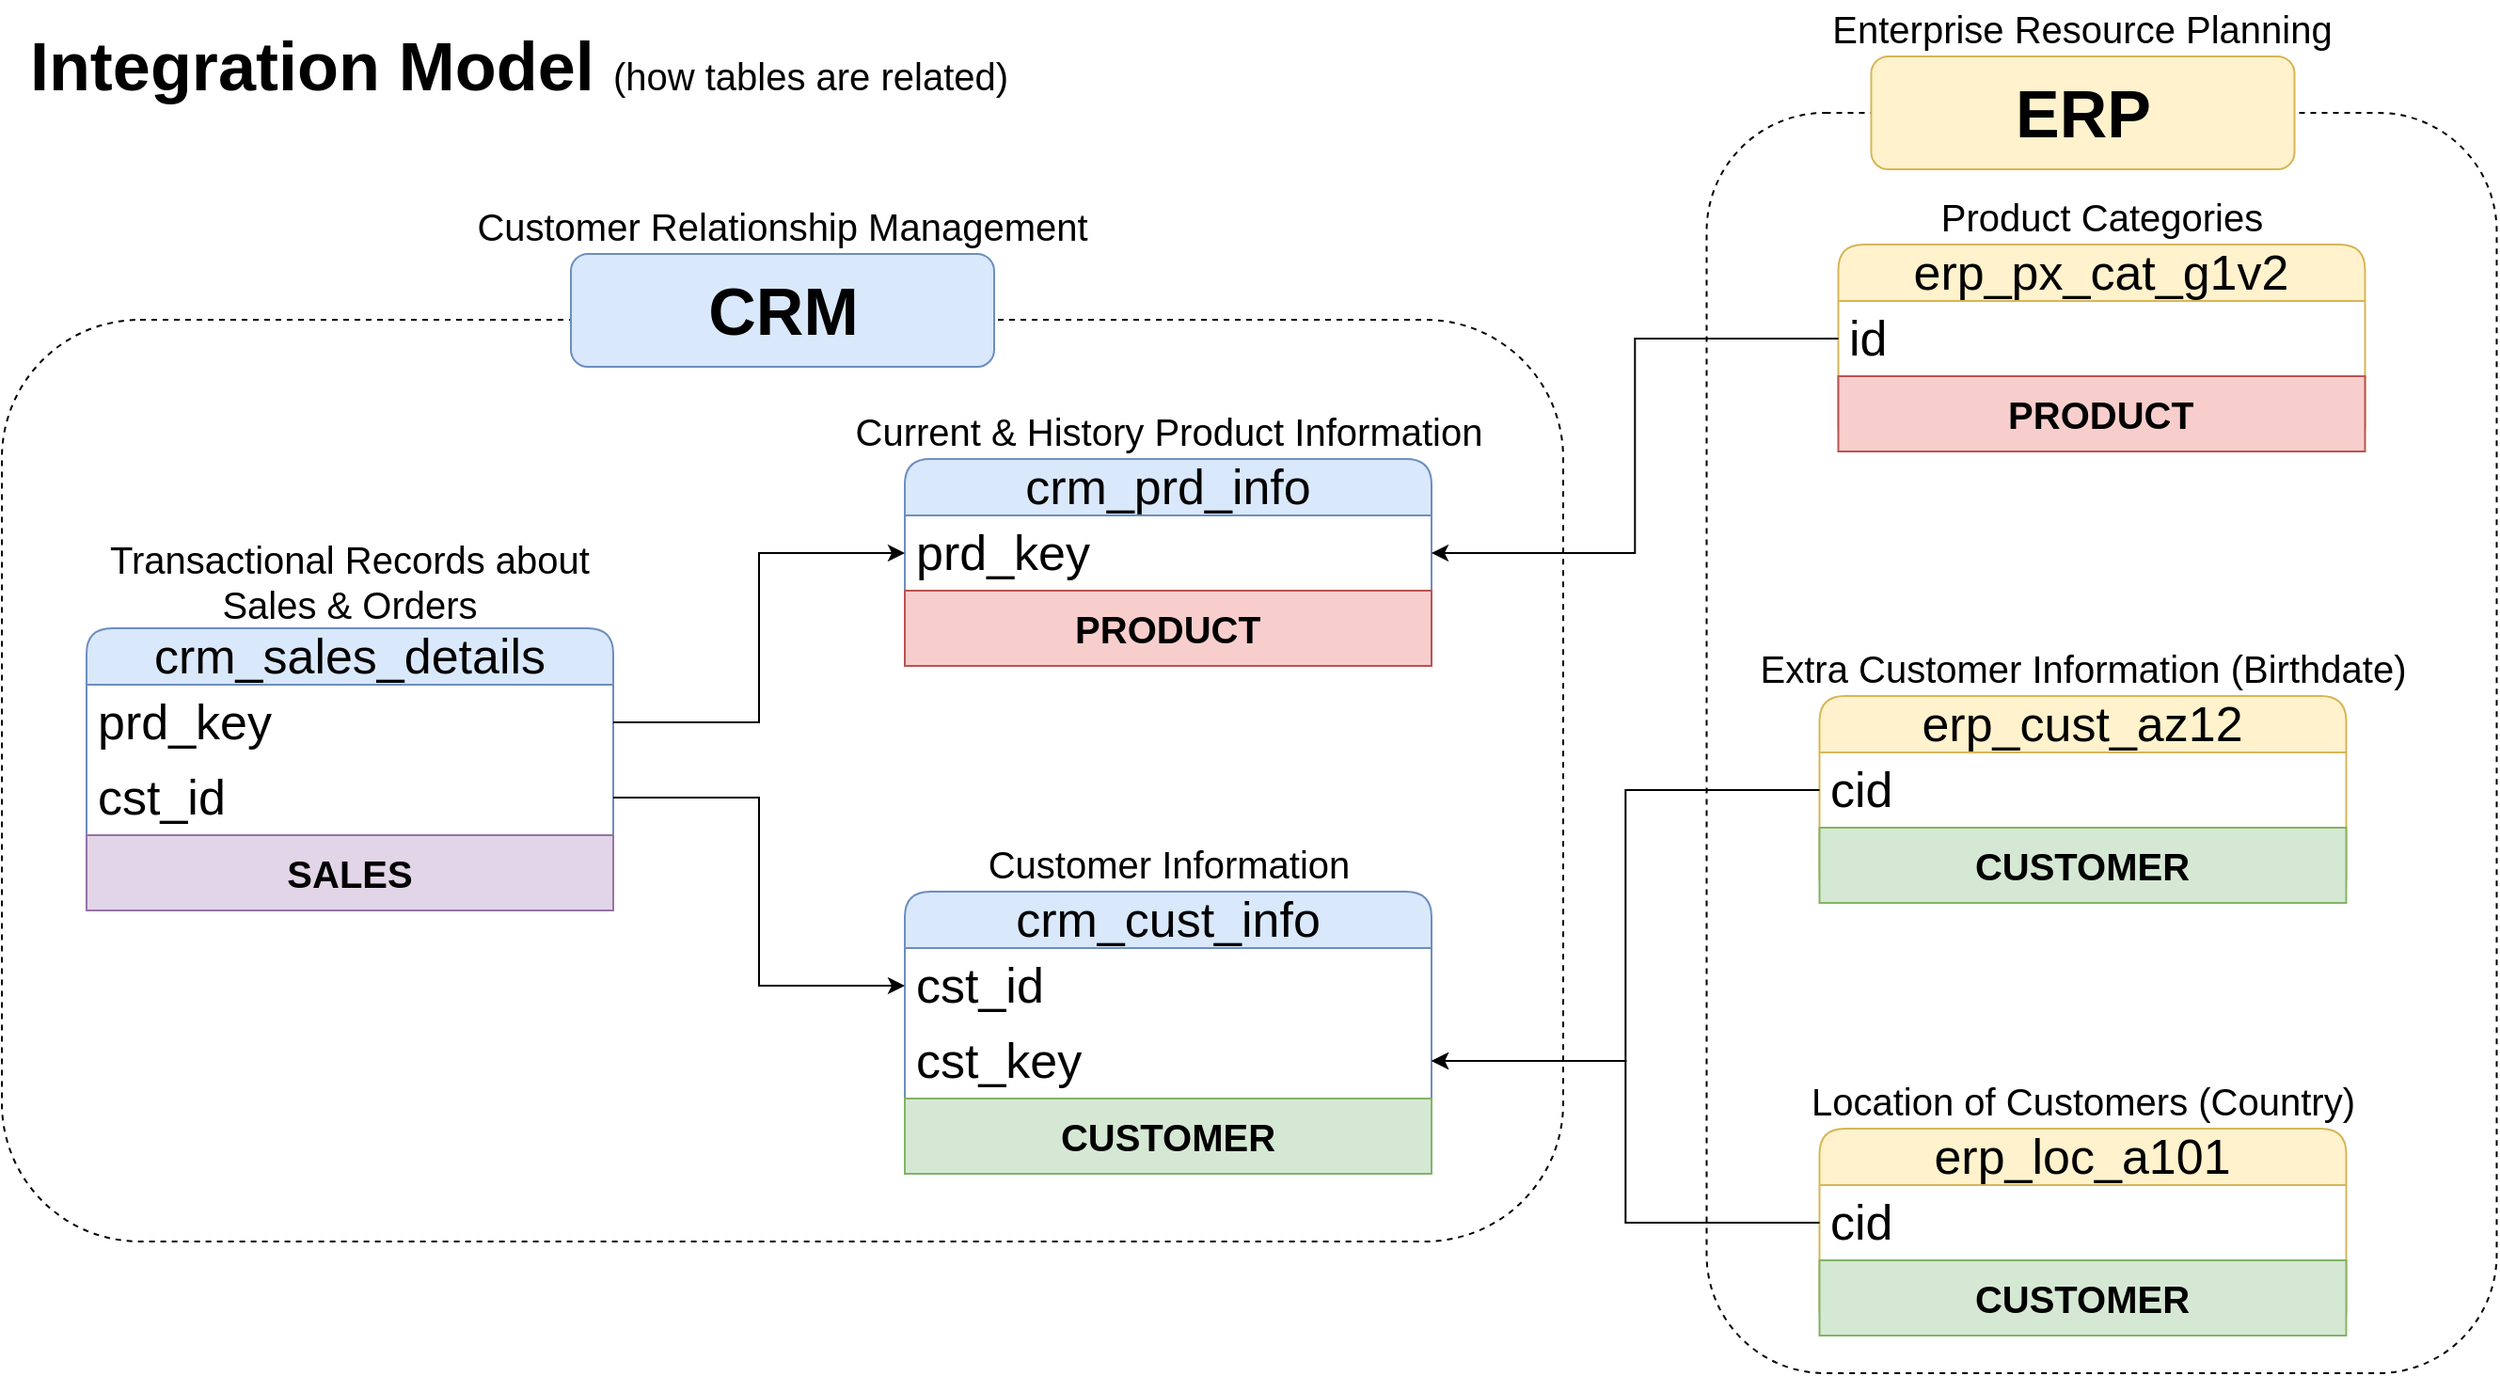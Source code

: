 <mxfile version="28.0.4">
  <diagram name="Page-1" id="xUysfxyFGKbwQ11YWalQ">
    <mxGraphModel dx="1342" dy="826" grid="1" gridSize="10" guides="1" tooltips="1" connect="1" arrows="1" fold="1" page="1" pageScale="1" pageWidth="1169" pageHeight="827" math="0" shadow="0">
      <root>
        <mxCell id="0" />
        <mxCell id="1" parent="0" />
        <mxCell id="xbdcRxwvtWpQdBdmK2A9-51" value="" style="rounded=1;whiteSpace=wrap;html=1;fillColor=none;dashed=1;" parent="1" vertex="1">
          <mxGeometry x="70" y="170" width="830" height="490" as="geometry" />
        </mxCell>
        <mxCell id="xbdcRxwvtWpQdBdmK2A9-1" value="&lt;b&gt;&lt;font style=&quot;font-size: 36px;&quot;&gt;Integration Model &lt;/font&gt;&lt;/b&gt;&lt;font style=&quot;font-size: 20px;&quot;&gt;(how tables are related)&lt;/font&gt;" style="text;html=1;align=center;verticalAlign=middle;whiteSpace=wrap;rounded=0;" parent="1" vertex="1">
          <mxGeometry x="70" y="20" width="550" height="30" as="geometry" />
        </mxCell>
        <mxCell id="xbdcRxwvtWpQdBdmK2A9-10" value="crm_sales_details" style="swimlane;fontStyle=0;childLayout=stackLayout;horizontal=1;startSize=30;horizontalStack=0;resizeParent=1;resizeParentMax=0;resizeLast=0;collapsible=1;marginBottom=0;whiteSpace=wrap;html=1;rounded=1;fillColor=#dae8fc;strokeColor=#6c8ebf;fontSize=26;" parent="1" vertex="1">
          <mxGeometry x="115.0" y="334" width="280" height="150" as="geometry" />
        </mxCell>
        <mxCell id="xbdcRxwvtWpQdBdmK2A9-11" value="prd_key" style="text;strokeColor=none;fillColor=none;align=left;verticalAlign=middle;spacingLeft=4;spacingRight=4;overflow=hidden;points=[[0,0.5],[1,0.5]];portConstraint=eastwest;rotatable=0;whiteSpace=wrap;html=1;fontSize=26;" parent="xbdcRxwvtWpQdBdmK2A9-10" vertex="1">
          <mxGeometry y="30" width="280" height="40" as="geometry" />
        </mxCell>
        <mxCell id="xbdcRxwvtWpQdBdmK2A9-20" value="cst_id" style="text;strokeColor=none;fillColor=none;align=left;verticalAlign=middle;spacingLeft=4;spacingRight=4;overflow=hidden;points=[[0,0.5],[1,0.5]];portConstraint=eastwest;rotatable=0;whiteSpace=wrap;html=1;fontSize=26;" parent="xbdcRxwvtWpQdBdmK2A9-10" vertex="1">
          <mxGeometry y="70" width="280" height="40" as="geometry" />
        </mxCell>
        <mxCell id="UM69TYLe5IS-RCDL1gKF-7" value="&lt;span style=&quot;font-size: 20px;&quot;&gt;&lt;b&gt;SALES&lt;/b&gt;&lt;/span&gt;" style="text;html=1;strokeColor=#9673a6;fillColor=#e1d5e7;align=center;verticalAlign=middle;whiteSpace=wrap;overflow=hidden;" parent="xbdcRxwvtWpQdBdmK2A9-10" vertex="1">
          <mxGeometry y="110" width="280" height="40" as="geometry" />
        </mxCell>
        <mxCell id="xbdcRxwvtWpQdBdmK2A9-12" value="&lt;font style=&quot;font-size: 20px;&quot;&gt;Transactional Records about Sales &amp;amp; Orders&lt;/font&gt;" style="text;html=1;align=center;verticalAlign=middle;whiteSpace=wrap;rounded=0;" parent="1" vertex="1">
          <mxGeometry x="110" y="294" width="290" height="30" as="geometry" />
        </mxCell>
        <mxCell id="xbdcRxwvtWpQdBdmK2A9-27" value="&lt;font style=&quot;font-size: 20px;&quot;&gt;Customer Information&lt;/font&gt;" style="text;html=1;align=center;verticalAlign=middle;whiteSpace=wrap;rounded=0;" parent="1" vertex="1">
          <mxGeometry x="582.5" y="444" width="215" height="30" as="geometry" />
        </mxCell>
        <mxCell id="xbdcRxwvtWpQdBdmK2A9-28" value="crm_cust_info" style="swimlane;fontStyle=0;childLayout=stackLayout;horizontal=1;startSize=30;horizontalStack=0;resizeParent=1;resizeParentMax=0;resizeLast=0;collapsible=1;marginBottom=0;whiteSpace=wrap;html=1;rounded=1;fillColor=#dae8fc;strokeColor=#6c8ebf;fontSize=26;" parent="1" vertex="1">
          <mxGeometry x="550" y="474" width="280" height="150" as="geometry" />
        </mxCell>
        <mxCell id="xbdcRxwvtWpQdBdmK2A9-29" value="cst_id" style="text;strokeColor=none;fillColor=none;align=left;verticalAlign=middle;spacingLeft=4;spacingRight=4;overflow=hidden;points=[[0,0.5],[1,0.5]];portConstraint=eastwest;rotatable=0;whiteSpace=wrap;html=1;fontSize=26;" parent="xbdcRxwvtWpQdBdmK2A9-28" vertex="1">
          <mxGeometry y="30" width="280" height="40" as="geometry" />
        </mxCell>
        <mxCell id="xbdcRxwvtWpQdBdmK2A9-38" value="cst_key" style="text;strokeColor=none;fillColor=none;align=left;verticalAlign=middle;spacingLeft=4;spacingRight=4;overflow=hidden;points=[[0,0.5],[1,0.5]];portConstraint=eastwest;rotatable=0;whiteSpace=wrap;html=1;fontSize=26;" parent="xbdcRxwvtWpQdBdmK2A9-28" vertex="1">
          <mxGeometry y="70" width="280" height="40" as="geometry" />
        </mxCell>
        <mxCell id="UM69TYLe5IS-RCDL1gKF-4" value="&lt;span style=&quot;font-size: 20px;&quot;&gt;&lt;b&gt;CUSTOMER&lt;/b&gt;&lt;/span&gt;" style="text;html=1;strokeColor=#82b366;fillColor=#d5e8d4;align=center;verticalAlign=middle;whiteSpace=wrap;overflow=hidden;" parent="xbdcRxwvtWpQdBdmK2A9-28" vertex="1">
          <mxGeometry y="110" width="280" height="40" as="geometry" />
        </mxCell>
        <mxCell id="xbdcRxwvtWpQdBdmK2A9-30" value="&lt;font style=&quot;font-size: 20px;&quot;&gt;Current &amp;amp; History Product Information&lt;/font&gt;" style="text;html=1;align=center;verticalAlign=middle;whiteSpace=wrap;rounded=0;" parent="1" vertex="1">
          <mxGeometry x="513.75" y="214" width="352.5" height="30" as="geometry" />
        </mxCell>
        <mxCell id="xbdcRxwvtWpQdBdmK2A9-31" value="crm_prd_info" style="swimlane;fontStyle=0;childLayout=stackLayout;horizontal=1;startSize=30;horizontalStack=0;resizeParent=1;resizeParentMax=0;resizeLast=0;collapsible=1;marginBottom=0;whiteSpace=wrap;html=1;rounded=1;fillColor=#dae8fc;strokeColor=#6c8ebf;fontSize=26;" parent="1" vertex="1">
          <mxGeometry x="550" y="244" width="280" height="110" as="geometry" />
        </mxCell>
        <mxCell id="xbdcRxwvtWpQdBdmK2A9-32" value="prd_key" style="text;strokeColor=none;fillColor=none;align=left;verticalAlign=middle;spacingLeft=4;spacingRight=4;overflow=hidden;points=[[0,0.5],[1,0.5]];portConstraint=eastwest;rotatable=0;whiteSpace=wrap;html=1;fontSize=26;" parent="xbdcRxwvtWpQdBdmK2A9-31" vertex="1">
          <mxGeometry y="30" width="280" height="40" as="geometry" />
        </mxCell>
        <mxCell id="UM69TYLe5IS-RCDL1gKF-1" value="&lt;font style=&quot;font-size: 20px;&quot;&gt;&lt;b&gt;PRODUCT&lt;/b&gt;&lt;/font&gt;" style="text;html=1;strokeColor=#b85450;fillColor=#f8cecc;align=center;verticalAlign=middle;whiteSpace=wrap;overflow=hidden;" parent="xbdcRxwvtWpQdBdmK2A9-31" vertex="1">
          <mxGeometry y="70" width="280" height="40" as="geometry" />
        </mxCell>
        <mxCell id="xbdcRxwvtWpQdBdmK2A9-33" style="edgeStyle=orthogonalEdgeStyle;rounded=0;orthogonalLoop=1;jettySize=auto;html=1;entryX=0;entryY=0.5;entryDx=0;entryDy=0;" parent="1" source="xbdcRxwvtWpQdBdmK2A9-11" target="xbdcRxwvtWpQdBdmK2A9-32" edge="1">
          <mxGeometry relative="1" as="geometry" />
        </mxCell>
        <mxCell id="xbdcRxwvtWpQdBdmK2A9-54" value="" style="rounded=1;whiteSpace=wrap;html=1;fillColor=none;dashed=1;" parent="1" vertex="1">
          <mxGeometry x="976.25" y="60" width="420" height="670" as="geometry" />
        </mxCell>
        <mxCell id="xbdcRxwvtWpQdBdmK2A9-34" style="edgeStyle=orthogonalEdgeStyle;rounded=0;orthogonalLoop=1;jettySize=auto;html=1;entryX=0;entryY=0.5;entryDx=0;entryDy=0;" parent="1" source="xbdcRxwvtWpQdBdmK2A9-20" target="xbdcRxwvtWpQdBdmK2A9-29" edge="1">
          <mxGeometry relative="1" as="geometry" />
        </mxCell>
        <mxCell id="xbdcRxwvtWpQdBdmK2A9-35" value="&lt;font style=&quot;font-size: 20px;&quot;&gt;Extra Customer Information (Birthdate)&lt;/font&gt;" style="text;html=1;align=center;verticalAlign=middle;whiteSpace=wrap;rounded=0;" parent="1" vertex="1">
          <mxGeometry x="1000" y="340" width="352.5" height="30" as="geometry" />
        </mxCell>
        <mxCell id="xbdcRxwvtWpQdBdmK2A9-36" value="erp_cust_az12" style="swimlane;fontStyle=0;childLayout=stackLayout;horizontal=1;startSize=30;horizontalStack=0;resizeParent=1;resizeParentMax=0;resizeLast=0;collapsible=1;marginBottom=0;whiteSpace=wrap;html=1;rounded=1;fillColor=#fff2cc;strokeColor=#d6b656;fontSize=26;" parent="1" vertex="1">
          <mxGeometry x="1036.25" y="370" width="280" height="110" as="geometry" />
        </mxCell>
        <mxCell id="xbdcRxwvtWpQdBdmK2A9-37" value="cid" style="text;strokeColor=none;fillColor=none;align=left;verticalAlign=middle;spacingLeft=4;spacingRight=4;overflow=hidden;points=[[0,0.5],[1,0.5]];portConstraint=eastwest;rotatable=0;whiteSpace=wrap;html=1;fontSize=26;" parent="xbdcRxwvtWpQdBdmK2A9-36" vertex="1">
          <mxGeometry y="30" width="280" height="40" as="geometry" />
        </mxCell>
        <mxCell id="UM69TYLe5IS-RCDL1gKF-5" value="&lt;span style=&quot;font-size: 20px;&quot;&gt;&lt;b&gt;CUSTOMER&lt;/b&gt;&lt;/span&gt;" style="text;html=1;strokeColor=#82b366;fillColor=#d5e8d4;align=center;verticalAlign=middle;whiteSpace=wrap;overflow=hidden;" parent="xbdcRxwvtWpQdBdmK2A9-36" vertex="1">
          <mxGeometry y="70" width="280" height="40" as="geometry" />
        </mxCell>
        <mxCell id="xbdcRxwvtWpQdBdmK2A9-40" style="edgeStyle=orthogonalEdgeStyle;rounded=0;orthogonalLoop=1;jettySize=auto;html=1;entryX=1;entryY=0.5;entryDx=0;entryDy=0;" parent="1" source="xbdcRxwvtWpQdBdmK2A9-37" target="xbdcRxwvtWpQdBdmK2A9-38" edge="1">
          <mxGeometry relative="1" as="geometry" />
        </mxCell>
        <mxCell id="xbdcRxwvtWpQdBdmK2A9-41" value="&lt;font style=&quot;font-size: 20px;&quot;&gt;Location of Customers (Country)&lt;/font&gt;" style="text;html=1;align=center;verticalAlign=middle;whiteSpace=wrap;rounded=0;" parent="1" vertex="1">
          <mxGeometry x="1000" y="570" width="352.5" height="30" as="geometry" />
        </mxCell>
        <mxCell id="xbdcRxwvtWpQdBdmK2A9-42" value="erp_loc_a101" style="swimlane;fontStyle=0;childLayout=stackLayout;horizontal=1;startSize=30;horizontalStack=0;resizeParent=1;resizeParentMax=0;resizeLast=0;collapsible=1;marginBottom=0;whiteSpace=wrap;html=1;rounded=1;fillColor=#fff2cc;strokeColor=#d6b656;fontSize=26;" parent="1" vertex="1">
          <mxGeometry x="1036.25" y="600" width="280" height="110" as="geometry" />
        </mxCell>
        <mxCell id="xbdcRxwvtWpQdBdmK2A9-43" value="cid" style="text;strokeColor=none;fillColor=none;align=left;verticalAlign=middle;spacingLeft=4;spacingRight=4;overflow=hidden;points=[[0,0.5],[1,0.5]];portConstraint=eastwest;rotatable=0;whiteSpace=wrap;html=1;fontSize=26;" parent="xbdcRxwvtWpQdBdmK2A9-42" vertex="1">
          <mxGeometry y="30" width="280" height="40" as="geometry" />
        </mxCell>
        <mxCell id="UM69TYLe5IS-RCDL1gKF-6" value="&lt;span style=&quot;font-size: 20px;&quot;&gt;&lt;b&gt;CUSTOMER&lt;/b&gt;&lt;/span&gt;" style="text;html=1;strokeColor=#82b366;fillColor=#d5e8d4;align=center;verticalAlign=middle;whiteSpace=wrap;overflow=hidden;" parent="xbdcRxwvtWpQdBdmK2A9-42" vertex="1">
          <mxGeometry y="70" width="280" height="40" as="geometry" />
        </mxCell>
        <mxCell id="xbdcRxwvtWpQdBdmK2A9-46" style="edgeStyle=orthogonalEdgeStyle;rounded=0;orthogonalLoop=1;jettySize=auto;html=1;entryX=1;entryY=0.5;entryDx=0;entryDy=0;" parent="1" source="xbdcRxwvtWpQdBdmK2A9-43" target="xbdcRxwvtWpQdBdmK2A9-38" edge="1">
          <mxGeometry relative="1" as="geometry" />
        </mxCell>
        <mxCell id="xbdcRxwvtWpQdBdmK2A9-47" value="&lt;font style=&quot;font-size: 20px;&quot;&gt;Product Categories&lt;/font&gt;" style="text;html=1;align=center;verticalAlign=middle;whiteSpace=wrap;rounded=0;" parent="1" vertex="1">
          <mxGeometry x="1010" y="100" width="352.5" height="30" as="geometry" />
        </mxCell>
        <mxCell id="xbdcRxwvtWpQdBdmK2A9-48" value="erp_px_cat_g1v2" style="swimlane;fontStyle=0;childLayout=stackLayout;horizontal=1;startSize=30;horizontalStack=0;resizeParent=1;resizeParentMax=0;resizeLast=0;collapsible=1;marginBottom=0;whiteSpace=wrap;html=1;rounded=1;fillColor=#fff2cc;strokeColor=#d6b656;fontSize=26;" parent="1" vertex="1">
          <mxGeometry x="1046.25" y="130" width="280" height="110" as="geometry" />
        </mxCell>
        <mxCell id="xbdcRxwvtWpQdBdmK2A9-49" value="id" style="text;strokeColor=none;fillColor=none;align=left;verticalAlign=middle;spacingLeft=4;spacingRight=4;overflow=hidden;points=[[0,0.5],[1,0.5]];portConstraint=eastwest;rotatable=0;whiteSpace=wrap;html=1;fontSize=26;" parent="xbdcRxwvtWpQdBdmK2A9-48" vertex="1">
          <mxGeometry y="30" width="280" height="40" as="geometry" />
        </mxCell>
        <mxCell id="UM69TYLe5IS-RCDL1gKF-3" value="&lt;font style=&quot;font-size: 20px;&quot;&gt;&lt;b&gt;PRODUCT&lt;/b&gt;&lt;/font&gt;" style="text;html=1;strokeColor=#b85450;fillColor=#f8cecc;align=center;verticalAlign=middle;whiteSpace=wrap;overflow=hidden;" parent="xbdcRxwvtWpQdBdmK2A9-48" vertex="1">
          <mxGeometry y="70" width="280" height="40" as="geometry" />
        </mxCell>
        <mxCell id="xbdcRxwvtWpQdBdmK2A9-50" style="edgeStyle=orthogonalEdgeStyle;rounded=0;orthogonalLoop=1;jettySize=auto;html=1;entryX=1;entryY=0.5;entryDx=0;entryDy=0;" parent="1" source="xbdcRxwvtWpQdBdmK2A9-49" target="xbdcRxwvtWpQdBdmK2A9-32" edge="1">
          <mxGeometry relative="1" as="geometry" />
        </mxCell>
        <mxCell id="xbdcRxwvtWpQdBdmK2A9-52" value="&lt;b&gt;&lt;font style=&quot;font-size: 35px;&quot;&gt;CRM&lt;/font&gt;&lt;/b&gt;" style="rounded=1;whiteSpace=wrap;html=1;fillColor=#dae8fc;strokeColor=#6c8ebf;" parent="1" vertex="1">
          <mxGeometry x="372.5" y="135" width="225" height="60" as="geometry" />
        </mxCell>
        <mxCell id="xbdcRxwvtWpQdBdmK2A9-55" value="&lt;b&gt;&lt;font style=&quot;font-size: 35px;&quot;&gt;ERP&lt;/font&gt;&lt;/b&gt;" style="rounded=1;whiteSpace=wrap;html=1;fillColor=#fff2cc;strokeColor=#d6b656;" parent="1" vertex="1">
          <mxGeometry x="1063.75" y="30" width="225" height="60" as="geometry" />
        </mxCell>
        <mxCell id="E0L5SYont0GvqKj8zp5I-1" value="&lt;font style=&quot;font-size: 20px;&quot;&gt;Customer Relationship Management&lt;/font&gt;" style="text;html=1;align=center;verticalAlign=middle;whiteSpace=wrap;rounded=0;" vertex="1" parent="1">
          <mxGeometry x="306.25" y="105" width="357.5" height="30" as="geometry" />
        </mxCell>
        <mxCell id="E0L5SYont0GvqKj8zp5I-2" value="&lt;font style=&quot;font-size: 20px;&quot;&gt;Enterprise Resource Planning&lt;/font&gt;" style="text;html=1;align=center;verticalAlign=middle;whiteSpace=wrap;rounded=0;" vertex="1" parent="1">
          <mxGeometry x="1019.25" width="314" height="30" as="geometry" />
        </mxCell>
      </root>
    </mxGraphModel>
  </diagram>
</mxfile>
